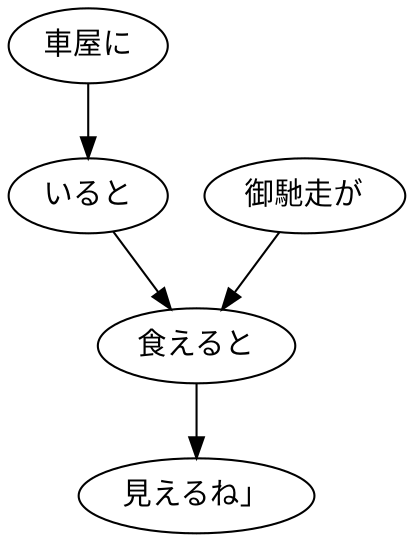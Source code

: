 digraph graph222 {
	node0 [label="車屋に"];
	node1 [label="いると"];
	node2 [label="御馳走が"];
	node3 [label="食えると"];
	node4 [label="見えるね」"];
	node0 -> node1;
	node1 -> node3;
	node2 -> node3;
	node3 -> node4;
}
